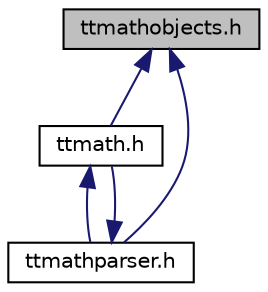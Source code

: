 digraph "ttmathobjects.h"
{
 // LATEX_PDF_SIZE
  edge [fontname="Helvetica",fontsize="10",labelfontname="Helvetica",labelfontsize="10"];
  node [fontname="Helvetica",fontsize="10",shape=record];
  Node10 [label="ttmathobjects.h",height=0.2,width=0.4,color="black", fillcolor="grey75", style="filled", fontcolor="black",tooltip="Mathematic functions."];
  Node10 -> Node11 [dir="back",color="midnightblue",fontsize="10",style="solid",fontname="Helvetica"];
  Node11 [label="ttmath.h",height=0.2,width=0.4,color="black", fillcolor="white", style="filled",URL="$ttmath_8h.html",tooltip="Mathematics functions."];
  Node11 -> Node12 [dir="back",color="midnightblue",fontsize="10",style="solid",fontname="Helvetica"];
  Node12 [label="ttmathparser.h",height=0.2,width=0.4,color="black", fillcolor="white", style="filled",URL="$ttmathparser_8h.html",tooltip="A mathematical parser."];
  Node12 -> Node11 [dir="back",color="midnightblue",fontsize="10",style="solid",fontname="Helvetica"];
  Node10 -> Node12 [dir="back",color="midnightblue",fontsize="10",style="solid",fontname="Helvetica"];
}
